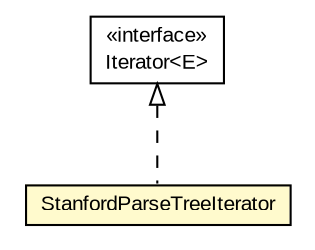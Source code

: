 #!/usr/local/bin/dot
#
# Class diagram 
# Generated by UMLGraph version R5_6-24-gf6e263 (http://www.umlgraph.org/)
#

digraph G {
	edge [fontname="arial",fontsize=10,labelfontname="arial",labelfontsize=10];
	node [fontname="arial",fontsize=10,shape=plaintext];
	nodesep=0.25;
	ranksep=0.5;
	// edu.arizona.biosemantics.semanticmarkup.ling.parse.lib.StanfordParseTreeIterator
	c130464 [label=<<table title="edu.arizona.biosemantics.semanticmarkup.ling.parse.lib.StanfordParseTreeIterator" border="0" cellborder="1" cellspacing="0" cellpadding="2" port="p" bgcolor="lemonChiffon" href="./StanfordParseTreeIterator.html">
		<tr><td><table border="0" cellspacing="0" cellpadding="1">
<tr><td align="center" balign="center"> StanfordParseTreeIterator </td></tr>
		</table></td></tr>
		</table>>, URL="./StanfordParseTreeIterator.html", fontname="arial", fontcolor="black", fontsize=10.0];
	//edu.arizona.biosemantics.semanticmarkup.ling.parse.lib.StanfordParseTreeIterator implements java.util.Iterator<E>
	c130704:p -> c130464:p [dir=back,arrowtail=empty,style=dashed];
	// java.util.Iterator<E>
	c130704 [label=<<table title="java.util.Iterator" border="0" cellborder="1" cellspacing="0" cellpadding="2" port="p" href="http://java.sun.com/j2se/1.4.2/docs/api/java/util/Iterator.html">
		<tr><td><table border="0" cellspacing="0" cellpadding="1">
<tr><td align="center" balign="center"> &#171;interface&#187; </td></tr>
<tr><td align="center" balign="center"> Iterator&lt;E&gt; </td></tr>
		</table></td></tr>
		</table>>, URL="http://java.sun.com/j2se/1.4.2/docs/api/java/util/Iterator.html", fontname="arial", fontcolor="black", fontsize=10.0];
}

